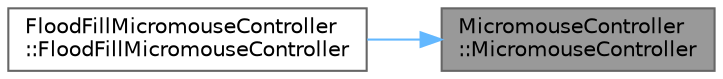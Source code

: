 digraph "MicromouseController::MicromouseController"
{
 // LATEX_PDF_SIZE
  bgcolor="transparent";
  edge [fontname=Helvetica,fontsize=10,labelfontname=Helvetica,labelfontsize=10];
  node [fontname=Helvetica,fontsize=10,shape=box,height=0.2,width=0.4];
  rankdir="RL";
  Node1 [id="Node000001",label="MicromouseController\l::MicromouseController",height=0.2,width=0.4,color="gray40", fillcolor="grey60", style="filled", fontcolor="black",tooltip=" "];
  Node1 -> Node2 [id="edge1_Node000001_Node000002",dir="back",color="steelblue1",style="solid",tooltip=" "];
  Node2 [id="Node000002",label="FloodFillMicromouseController\l::FloodFillMicromouseController",height=0.2,width=0.4,color="grey40", fillcolor="white", style="filled",URL="$class_flood_fill_micromouse_controller.html#ade58d3ece16652ffe541cc8f217b4b5d",tooltip=" "];
}
